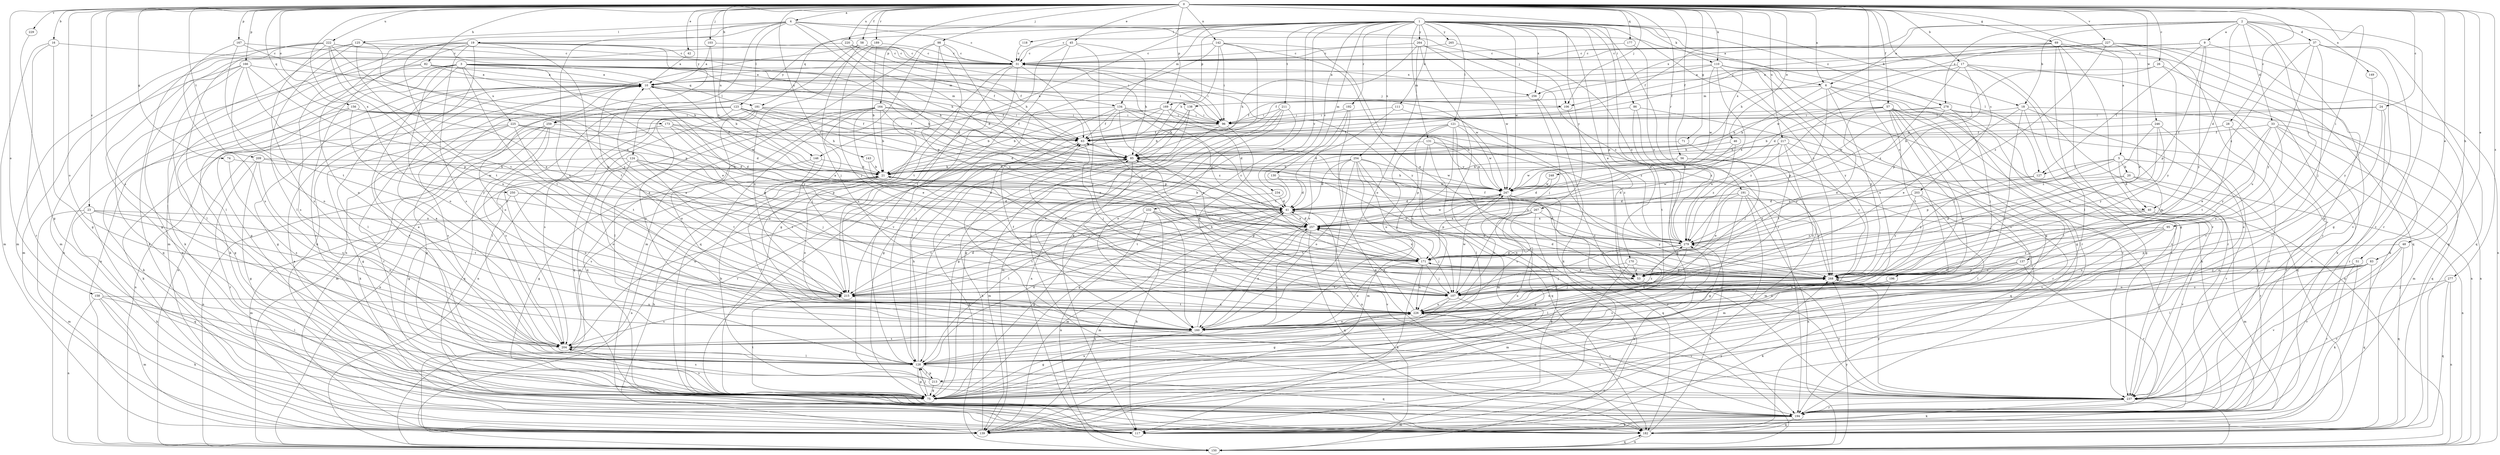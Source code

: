 strict digraph  {
0;
1;
2;
3;
4;
5;
6;
9;
10;
16;
17;
18;
19;
20;
21;
23;
24;
26;
28;
31;
33;
37;
40;
41;
42;
45;
46;
48;
51;
53;
56;
57;
58;
63;
69;
71;
74;
75;
82;
83;
85;
86;
95;
96;
98;
103;
106;
107;
110;
111;
117;
118;
121;
123;
124;
125;
127;
128;
130;
131;
134;
137;
138;
139;
142;
143;
146;
149;
150;
156;
158;
160;
164;
166;
167;
169;
170;
171;
173;
177;
181;
182;
189;
191;
192;
194;
196;
203;
204;
209;
211;
213;
215;
217;
220;
222;
225;
226;
227;
229;
232;
234;
237;
246;
247;
248;
250;
254;
256;
257;
259;
264;
265;
267;
268;
277;
278;
279;
0 -> 4  [label=a];
0 -> 5  [label=a];
0 -> 6  [label=a];
0 -> 16  [label=b];
0 -> 17  [label=b];
0 -> 23  [label=c];
0 -> 24  [label=c];
0 -> 26  [label=c];
0 -> 28  [label=c];
0 -> 42  [label=e];
0 -> 45  [label=e];
0 -> 46  [label=e];
0 -> 48  [label=e];
0 -> 51  [label=e];
0 -> 56  [label=f];
0 -> 57  [label=f];
0 -> 58  [label=f];
0 -> 69  [label=g];
0 -> 71  [label=g];
0 -> 74  [label=g];
0 -> 82  [label=h];
0 -> 83  [label=h];
0 -> 86  [label=i];
0 -> 95  [label=i];
0 -> 98  [label=j];
0 -> 103  [label=j];
0 -> 106  [label=j];
0 -> 110  [label=k];
0 -> 142  [label=n];
0 -> 143  [label=n];
0 -> 146  [label=n];
0 -> 156  [label=o];
0 -> 158  [label=o];
0 -> 160  [label=o];
0 -> 164  [label=p];
0 -> 166  [label=p];
0 -> 167  [label=p];
0 -> 169  [label=p];
0 -> 173  [label=q];
0 -> 177  [label=q];
0 -> 189  [label=r];
0 -> 191  [label=r];
0 -> 196  [label=s];
0 -> 203  [label=s];
0 -> 204  [label=s];
0 -> 209  [label=t];
0 -> 217  [label=u];
0 -> 220  [label=u];
0 -> 222  [label=u];
0 -> 227  [label=v];
0 -> 229  [label=v];
0 -> 246  [label=w];
0 -> 248  [label=x];
0 -> 250  [label=x];
0 -> 259  [label=y];
0 -> 277  [label=z];
1 -> 6  [label=a];
1 -> 18  [label=b];
1 -> 31  [label=c];
1 -> 53  [label=e];
1 -> 110  [label=k];
1 -> 111  [label=k];
1 -> 117  [label=k];
1 -> 118  [label=l];
1 -> 121  [label=l];
1 -> 130  [label=m];
1 -> 131  [label=m];
1 -> 134  [label=m];
1 -> 146  [label=n];
1 -> 169  [label=p];
1 -> 170  [label=p];
1 -> 181  [label=q];
1 -> 192  [label=r];
1 -> 194  [label=r];
1 -> 211  [label=t];
1 -> 213  [label=t];
1 -> 232  [label=v];
1 -> 234  [label=v];
1 -> 247  [label=w];
1 -> 254  [label=x];
1 -> 256  [label=x];
1 -> 259  [label=y];
1 -> 264  [label=y];
1 -> 265  [label=y];
1 -> 267  [label=y];
1 -> 268  [label=y];
1 -> 278  [label=z];
2 -> 6  [label=a];
2 -> 9  [label=a];
2 -> 18  [label=b];
2 -> 33  [label=d];
2 -> 37  [label=d];
2 -> 40  [label=d];
2 -> 63  [label=f];
2 -> 75  [label=g];
2 -> 95  [label=i];
2 -> 149  [label=n];
2 -> 194  [label=r];
2 -> 278  [label=z];
3 -> 10  [label=a];
3 -> 53  [label=e];
3 -> 75  [label=g];
3 -> 96  [label=i];
3 -> 117  [label=k];
3 -> 134  [label=m];
3 -> 150  [label=n];
3 -> 160  [label=o];
3 -> 181  [label=q];
3 -> 215  [label=t];
3 -> 225  [label=u];
3 -> 237  [label=v];
3 -> 256  [label=x];
4 -> 19  [label=b];
4 -> 31  [label=c];
4 -> 40  [label=d];
4 -> 106  [label=j];
4 -> 123  [label=l];
4 -> 124  [label=l];
4 -> 125  [label=l];
4 -> 127  [label=l];
4 -> 171  [label=p];
4 -> 215  [label=t];
4 -> 226  [label=u];
5 -> 20  [label=b];
5 -> 40  [label=d];
5 -> 127  [label=l];
5 -> 137  [label=m];
5 -> 171  [label=p];
5 -> 237  [label=v];
5 -> 279  [label=z];
6 -> 21  [label=b];
6 -> 75  [label=g];
6 -> 117  [label=k];
6 -> 138  [label=m];
6 -> 171  [label=p];
6 -> 237  [label=v];
6 -> 268  [label=y];
9 -> 31  [label=c];
9 -> 106  [label=j];
9 -> 127  [label=l];
9 -> 150  [label=n];
9 -> 171  [label=p];
9 -> 256  [label=x];
9 -> 268  [label=y];
10 -> 63  [label=f];
10 -> 75  [label=g];
10 -> 85  [label=h];
10 -> 106  [label=j];
10 -> 128  [label=l];
10 -> 138  [label=m];
10 -> 150  [label=n];
10 -> 160  [label=o];
10 -> 268  [label=y];
16 -> 31  [label=c];
16 -> 75  [label=g];
16 -> 139  [label=m];
16 -> 194  [label=r];
17 -> 10  [label=a];
17 -> 41  [label=d];
17 -> 117  [label=k];
17 -> 171  [label=p];
17 -> 194  [label=r];
17 -> 237  [label=v];
17 -> 279  [label=z];
18 -> 53  [label=e];
18 -> 75  [label=g];
18 -> 96  [label=i];
18 -> 150  [label=n];
18 -> 160  [label=o];
18 -> 182  [label=q];
19 -> 31  [label=c];
19 -> 41  [label=d];
19 -> 85  [label=h];
19 -> 117  [label=k];
19 -> 139  [label=m];
19 -> 150  [label=n];
19 -> 160  [label=o];
19 -> 194  [label=r];
19 -> 204  [label=s];
19 -> 215  [label=t];
20 -> 150  [label=n];
20 -> 171  [label=p];
20 -> 194  [label=r];
20 -> 247  [label=w];
21 -> 85  [label=h];
21 -> 107  [label=j];
21 -> 128  [label=l];
21 -> 150  [label=n];
21 -> 160  [label=o];
21 -> 204  [label=s];
21 -> 247  [label=w];
23 -> 117  [label=k];
23 -> 139  [label=m];
23 -> 160  [label=o];
23 -> 182  [label=q];
23 -> 215  [label=t];
23 -> 257  [label=x];
24 -> 21  [label=b];
24 -> 96  [label=i];
24 -> 128  [label=l];
24 -> 194  [label=r];
26 -> 10  [label=a];
26 -> 117  [label=k];
26 -> 247  [label=w];
26 -> 268  [label=y];
28 -> 63  [label=f];
28 -> 194  [label=r];
28 -> 215  [label=t];
31 -> 10  [label=a];
31 -> 96  [label=i];
31 -> 107  [label=j];
31 -> 128  [label=l];
31 -> 150  [label=n];
31 -> 215  [label=t];
31 -> 247  [label=w];
31 -> 268  [label=y];
33 -> 53  [label=e];
33 -> 63  [label=f];
33 -> 139  [label=m];
33 -> 182  [label=q];
33 -> 226  [label=u];
33 -> 237  [label=v];
33 -> 268  [label=y];
37 -> 31  [label=c];
37 -> 75  [label=g];
37 -> 107  [label=j];
37 -> 182  [label=q];
37 -> 237  [label=v];
37 -> 257  [label=x];
37 -> 268  [label=y];
40 -> 139  [label=m];
40 -> 160  [label=o];
40 -> 237  [label=v];
40 -> 257  [label=x];
41 -> 21  [label=b];
41 -> 139  [label=m];
41 -> 215  [label=t];
41 -> 237  [label=v];
41 -> 257  [label=x];
42 -> 10  [label=a];
45 -> 31  [label=c];
45 -> 85  [label=h];
45 -> 107  [label=j];
45 -> 204  [label=s];
45 -> 237  [label=v];
46 -> 85  [label=h];
46 -> 247  [label=w];
46 -> 279  [label=z];
48 -> 160  [label=o];
48 -> 171  [label=p];
48 -> 182  [label=q];
48 -> 237  [label=v];
51 -> 53  [label=e];
51 -> 117  [label=k];
51 -> 194  [label=r];
51 -> 268  [label=y];
53 -> 226  [label=u];
53 -> 237  [label=v];
56 -> 21  [label=b];
56 -> 139  [label=m];
56 -> 182  [label=q];
56 -> 247  [label=w];
57 -> 53  [label=e];
57 -> 85  [label=h];
57 -> 96  [label=i];
57 -> 107  [label=j];
57 -> 128  [label=l];
57 -> 150  [label=n];
57 -> 160  [label=o];
57 -> 204  [label=s];
57 -> 215  [label=t];
57 -> 237  [label=v];
57 -> 279  [label=z];
58 -> 31  [label=c];
58 -> 96  [label=i];
58 -> 107  [label=j];
58 -> 150  [label=n];
58 -> 204  [label=s];
63 -> 85  [label=h];
63 -> 107  [label=j];
63 -> 194  [label=r];
69 -> 31  [label=c];
69 -> 75  [label=g];
69 -> 85  [label=h];
69 -> 128  [label=l];
69 -> 182  [label=q];
69 -> 194  [label=r];
69 -> 237  [label=v];
69 -> 247  [label=w];
71 -> 85  [label=h];
71 -> 107  [label=j];
74 -> 21  [label=b];
74 -> 204  [label=s];
75 -> 128  [label=l];
75 -> 204  [label=s];
75 -> 215  [label=t];
75 -> 226  [label=u];
82 -> 10  [label=a];
82 -> 21  [label=b];
82 -> 85  [label=h];
82 -> 182  [label=q];
82 -> 204  [label=s];
83 -> 53  [label=e];
83 -> 107  [label=j];
83 -> 128  [label=l];
83 -> 182  [label=q];
83 -> 226  [label=u];
83 -> 237  [label=v];
83 -> 268  [label=y];
85 -> 21  [label=b];
85 -> 139  [label=m];
85 -> 226  [label=u];
85 -> 268  [label=y];
86 -> 75  [label=g];
86 -> 96  [label=i];
86 -> 237  [label=v];
86 -> 279  [label=z];
95 -> 204  [label=s];
95 -> 226  [label=u];
95 -> 268  [label=y];
95 -> 279  [label=z];
96 -> 63  [label=f];
96 -> 75  [label=g];
96 -> 226  [label=u];
98 -> 31  [label=c];
98 -> 75  [label=g];
98 -> 139  [label=m];
98 -> 171  [label=p];
98 -> 182  [label=q];
98 -> 215  [label=t];
103 -> 10  [label=a];
103 -> 21  [label=b];
103 -> 31  [label=c];
106 -> 21  [label=b];
106 -> 237  [label=v];
107 -> 10  [label=a];
107 -> 63  [label=f];
107 -> 75  [label=g];
107 -> 85  [label=h];
107 -> 194  [label=r];
107 -> 226  [label=u];
107 -> 247  [label=w];
107 -> 268  [label=y];
110 -> 10  [label=a];
110 -> 63  [label=f];
110 -> 75  [label=g];
110 -> 194  [label=r];
110 -> 226  [label=u];
110 -> 247  [label=w];
110 -> 257  [label=x];
110 -> 268  [label=y];
111 -> 41  [label=d];
111 -> 96  [label=i];
111 -> 237  [label=v];
117 -> 21  [label=b];
117 -> 268  [label=y];
117 -> 279  [label=z];
118 -> 31  [label=c];
121 -> 63  [label=f];
121 -> 150  [label=n];
121 -> 160  [label=o];
121 -> 171  [label=p];
121 -> 226  [label=u];
121 -> 247  [label=w];
121 -> 268  [label=y];
123 -> 63  [label=f];
123 -> 75  [label=g];
123 -> 96  [label=i];
123 -> 107  [label=j];
123 -> 128  [label=l];
123 -> 160  [label=o];
123 -> 194  [label=r];
123 -> 257  [label=x];
123 -> 279  [label=z];
124 -> 21  [label=b];
124 -> 75  [label=g];
124 -> 107  [label=j];
124 -> 150  [label=n];
124 -> 160  [label=o];
124 -> 215  [label=t];
124 -> 257  [label=x];
125 -> 31  [label=c];
125 -> 117  [label=k];
125 -> 128  [label=l];
125 -> 139  [label=m];
125 -> 171  [label=p];
125 -> 215  [label=t];
127 -> 41  [label=d];
127 -> 268  [label=y];
128 -> 10  [label=a];
128 -> 41  [label=d];
128 -> 75  [label=g];
128 -> 85  [label=h];
128 -> 182  [label=q];
128 -> 226  [label=u];
128 -> 213  [label=p];
130 -> 41  [label=d];
130 -> 75  [label=g];
130 -> 247  [label=w];
131 -> 85  [label=h];
131 -> 128  [label=l];
131 -> 139  [label=m];
131 -> 247  [label=w];
131 -> 279  [label=z];
134 -> 21  [label=b];
134 -> 53  [label=e];
134 -> 63  [label=f];
134 -> 96  [label=i];
134 -> 128  [label=l];
134 -> 247  [label=w];
134 -> 257  [label=x];
137 -> 160  [label=o];
137 -> 194  [label=r];
137 -> 226  [label=u];
137 -> 268  [label=y];
138 -> 85  [label=h];
138 -> 96  [label=i];
138 -> 128  [label=l];
138 -> 160  [label=o];
139 -> 85  [label=h];
142 -> 31  [label=c];
142 -> 53  [label=e];
142 -> 85  [label=h];
142 -> 96  [label=i];
142 -> 128  [label=l];
142 -> 194  [label=r];
142 -> 268  [label=y];
143 -> 21  [label=b];
143 -> 257  [label=x];
146 -> 21  [label=b];
146 -> 75  [label=g];
146 -> 215  [label=t];
149 -> 268  [label=y];
150 -> 85  [label=h];
150 -> 182  [label=q];
150 -> 237  [label=v];
150 -> 268  [label=y];
156 -> 41  [label=d];
156 -> 75  [label=g];
156 -> 96  [label=i];
156 -> 117  [label=k];
156 -> 247  [label=w];
156 -> 268  [label=y];
158 -> 117  [label=k];
158 -> 128  [label=l];
158 -> 139  [label=m];
158 -> 150  [label=n];
158 -> 226  [label=u];
160 -> 41  [label=d];
160 -> 75  [label=g];
160 -> 204  [label=s];
160 -> 257  [label=x];
164 -> 21  [label=b];
164 -> 53  [label=e];
164 -> 63  [label=f];
164 -> 96  [label=i];
164 -> 128  [label=l];
164 -> 139  [label=m];
164 -> 160  [label=o];
164 -> 171  [label=p];
164 -> 182  [label=q];
166 -> 10  [label=a];
166 -> 128  [label=l];
166 -> 139  [label=m];
166 -> 160  [label=o];
166 -> 171  [label=p];
166 -> 182  [label=q];
166 -> 257  [label=x];
167 -> 21  [label=b];
167 -> 31  [label=c];
167 -> 204  [label=s];
167 -> 215  [label=t];
169 -> 21  [label=b];
169 -> 41  [label=d];
169 -> 75  [label=g];
169 -> 96  [label=i];
169 -> 194  [label=r];
169 -> 237  [label=v];
169 -> 279  [label=z];
170 -> 53  [label=e];
170 -> 107  [label=j];
170 -> 128  [label=l];
170 -> 139  [label=m];
171 -> 10  [label=a];
171 -> 53  [label=e];
171 -> 107  [label=j];
171 -> 117  [label=k];
171 -> 160  [label=o];
171 -> 226  [label=u];
171 -> 257  [label=x];
171 -> 268  [label=y];
173 -> 41  [label=d];
173 -> 63  [label=f];
173 -> 85  [label=h];
173 -> 117  [label=k];
173 -> 171  [label=p];
177 -> 31  [label=c];
177 -> 279  [label=z];
181 -> 41  [label=d];
181 -> 63  [label=f];
181 -> 96  [label=i];
181 -> 150  [label=n];
181 -> 160  [label=o];
181 -> 182  [label=q];
181 -> 204  [label=s];
182 -> 10  [label=a];
182 -> 150  [label=n];
182 -> 279  [label=z];
189 -> 21  [label=b];
189 -> 31  [label=c];
189 -> 107  [label=j];
189 -> 226  [label=u];
191 -> 41  [label=d];
191 -> 53  [label=e];
191 -> 75  [label=g];
191 -> 139  [label=m];
191 -> 150  [label=n];
191 -> 257  [label=x];
191 -> 268  [label=y];
192 -> 96  [label=i];
192 -> 160  [label=o];
192 -> 182  [label=q];
192 -> 215  [label=t];
194 -> 117  [label=k];
194 -> 139  [label=m];
194 -> 182  [label=q];
194 -> 226  [label=u];
196 -> 107  [label=j];
196 -> 117  [label=k];
196 -> 226  [label=u];
203 -> 41  [label=d];
203 -> 128  [label=l];
203 -> 194  [label=r];
203 -> 268  [label=y];
203 -> 279  [label=z];
204 -> 10  [label=a];
204 -> 128  [label=l];
209 -> 21  [label=b];
209 -> 75  [label=g];
209 -> 194  [label=r];
209 -> 204  [label=s];
209 -> 247  [label=w];
211 -> 75  [label=g];
211 -> 96  [label=i];
211 -> 139  [label=m];
211 -> 150  [label=n];
211 -> 160  [label=o];
213 -> 21  [label=b];
213 -> 75  [label=g];
213 -> 128  [label=l];
213 -> 204  [label=s];
213 -> 237  [label=v];
215 -> 10  [label=a];
215 -> 41  [label=d];
215 -> 204  [label=s];
215 -> 226  [label=u];
217 -> 85  [label=h];
217 -> 160  [label=o];
217 -> 194  [label=r];
217 -> 215  [label=t];
217 -> 247  [label=w];
217 -> 257  [label=x];
217 -> 268  [label=y];
220 -> 31  [label=c];
220 -> 63  [label=f];
220 -> 75  [label=g];
220 -> 85  [label=h];
222 -> 31  [label=c];
222 -> 53  [label=e];
222 -> 63  [label=f];
222 -> 117  [label=k];
222 -> 128  [label=l];
222 -> 139  [label=m];
222 -> 204  [label=s];
222 -> 226  [label=u];
222 -> 268  [label=y];
225 -> 41  [label=d];
225 -> 63  [label=f];
225 -> 75  [label=g];
225 -> 150  [label=n];
225 -> 171  [label=p];
225 -> 204  [label=s];
225 -> 215  [label=t];
226 -> 63  [label=f];
226 -> 160  [label=o];
226 -> 215  [label=t];
226 -> 237  [label=v];
226 -> 257  [label=x];
226 -> 279  [label=z];
227 -> 31  [label=c];
227 -> 53  [label=e];
227 -> 63  [label=f];
227 -> 182  [label=q];
227 -> 226  [label=u];
227 -> 237  [label=v];
227 -> 279  [label=z];
229 -> 75  [label=g];
232 -> 75  [label=g];
232 -> 117  [label=k];
232 -> 150  [label=n];
232 -> 160  [label=o];
232 -> 171  [label=p];
232 -> 257  [label=x];
234 -> 41  [label=d];
234 -> 128  [label=l];
237 -> 117  [label=k];
237 -> 194  [label=r];
237 -> 268  [label=y];
246 -> 53  [label=e];
246 -> 63  [label=f];
246 -> 160  [label=o];
246 -> 268  [label=y];
246 -> 279  [label=z];
247 -> 41  [label=d];
247 -> 85  [label=h];
247 -> 160  [label=o];
247 -> 171  [label=p];
247 -> 182  [label=q];
247 -> 194  [label=r];
247 -> 215  [label=t];
247 -> 226  [label=u];
248 -> 41  [label=d];
248 -> 247  [label=w];
250 -> 41  [label=d];
250 -> 139  [label=m];
250 -> 226  [label=u];
250 -> 279  [label=z];
254 -> 21  [label=b];
254 -> 41  [label=d];
254 -> 53  [label=e];
254 -> 107  [label=j];
254 -> 139  [label=m];
254 -> 150  [label=n];
254 -> 160  [label=o];
254 -> 182  [label=q];
254 -> 247  [label=w];
256 -> 63  [label=f];
256 -> 107  [label=j];
256 -> 117  [label=k];
257 -> 41  [label=d];
257 -> 107  [label=j];
257 -> 139  [label=m];
257 -> 182  [label=q];
257 -> 204  [label=s];
257 -> 215  [label=t];
257 -> 247  [label=w];
257 -> 279  [label=z];
259 -> 63  [label=f];
259 -> 117  [label=k];
259 -> 139  [label=m];
259 -> 150  [label=n];
259 -> 182  [label=q];
259 -> 204  [label=s];
264 -> 31  [label=c];
264 -> 85  [label=h];
264 -> 150  [label=n];
264 -> 160  [label=o];
264 -> 247  [label=w];
264 -> 279  [label=z];
265 -> 31  [label=c];
265 -> 279  [label=z];
267 -> 75  [label=g];
267 -> 117  [label=k];
267 -> 128  [label=l];
267 -> 215  [label=t];
267 -> 257  [label=x];
267 -> 268  [label=y];
268 -> 31  [label=c];
268 -> 41  [label=d];
268 -> 107  [label=j];
268 -> 171  [label=p];
268 -> 204  [label=s];
268 -> 215  [label=t];
277 -> 107  [label=j];
277 -> 150  [label=n];
277 -> 182  [label=q];
277 -> 237  [label=v];
278 -> 21  [label=b];
278 -> 96  [label=i];
278 -> 107  [label=j];
278 -> 150  [label=n];
278 -> 194  [label=r];
278 -> 247  [label=w];
279 -> 63  [label=f];
279 -> 107  [label=j];
279 -> 160  [label=o];
279 -> 171  [label=p];
279 -> 257  [label=x];
}
